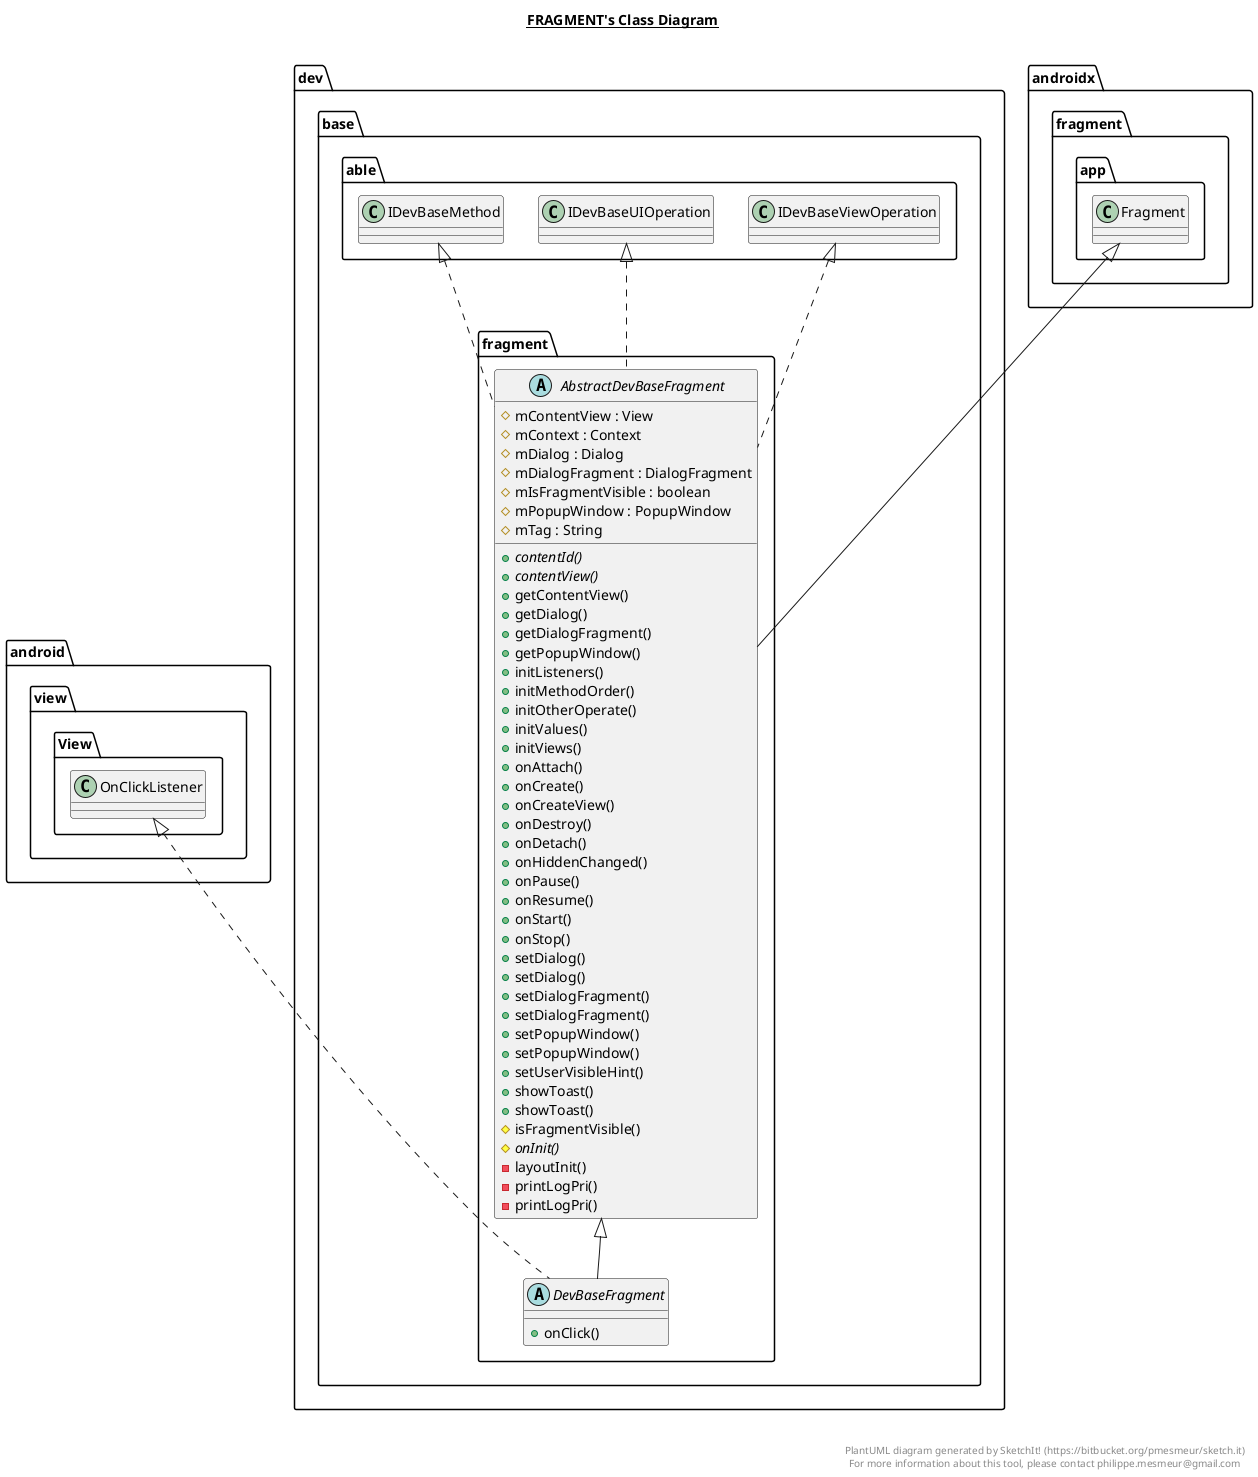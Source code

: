 @startuml

title __FRAGMENT's Class Diagram__\n

  namespace dev.base {
    namespace fragment {
      abstract class dev.base.fragment.AbstractDevBaseFragment {
          # mContentView : View
          # mContext : Context
          # mDialog : Dialog
          # mDialogFragment : DialogFragment
          # mIsFragmentVisible : boolean
          # mPopupWindow : PopupWindow
          # mTag : String
          {abstract} + contentId()
          {abstract} + contentView()
          + getContentView()
          + getDialog()
          + getDialogFragment()
          + getPopupWindow()
          + initListeners()
          + initMethodOrder()
          + initOtherOperate()
          + initValues()
          + initViews()
          + onAttach()
          + onCreate()
          + onCreateView()
          + onDestroy()
          + onDetach()
          + onHiddenChanged()
          + onPause()
          + onResume()
          + onStart()
          + onStop()
          + setDialog()
          + setDialog()
          + setDialogFragment()
          + setDialogFragment()
          + setPopupWindow()
          + setPopupWindow()
          + setUserVisibleHint()
          + showToast()
          + showToast()
          # isFragmentVisible()
          {abstract} # onInit()
          - layoutInit()
          - printLogPri()
          - printLogPri()
      }
    }
  }
  

  namespace dev.base {
    namespace fragment {
      abstract class dev.base.fragment.DevBaseFragment {
          + onClick()
      }
    }
  }
  

  dev.base.fragment.AbstractDevBaseFragment .up.|> dev.base.able.IDevBaseMethod
  dev.base.fragment.AbstractDevBaseFragment .up.|> dev.base.able.IDevBaseUIOperation
  dev.base.fragment.AbstractDevBaseFragment .up.|> dev.base.able.IDevBaseViewOperation
  dev.base.fragment.AbstractDevBaseFragment -up-|> androidx.fragment.app.Fragment
  dev.base.fragment.DevBaseFragment .up.|> android.view.View.OnClickListener
  dev.base.fragment.DevBaseFragment -up-|> dev.base.fragment.AbstractDevBaseFragment


right footer


PlantUML diagram generated by SketchIt! (https://bitbucket.org/pmesmeur/sketch.it)
For more information about this tool, please contact philippe.mesmeur@gmail.com
endfooter

@enduml
